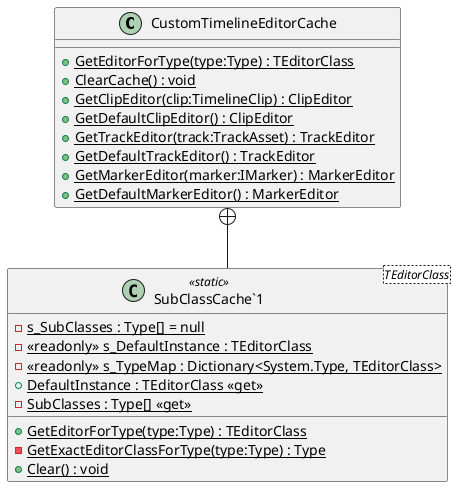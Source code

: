 @startuml
class CustomTimelineEditorCache {
    + {static} GetEditorForType(type:Type) : TEditorClass
    + {static} ClearCache() : void
    + {static} GetClipEditor(clip:TimelineClip) : ClipEditor
    + {static} GetDefaultClipEditor() : ClipEditor
    + {static} GetTrackEditor(track:TrackAsset) : TrackEditor
    + {static} GetDefaultTrackEditor() : TrackEditor
    + {static} GetMarkerEditor(marker:IMarker) : MarkerEditor
    + {static} GetDefaultMarkerEditor() : MarkerEditor
}
class "SubClassCache`1"<TEditorClass> <<static>> {
    - {static} s_SubClasses : Type[] = null
    - {static} <<readonly>> s_DefaultInstance : TEditorClass
    - {static} <<readonly>> s_TypeMap : Dictionary<System.Type, TEditorClass>
    + {static} DefaultInstance : TEditorClass <<get>>
    {static} - SubClasses : Type[] <<get>>
    + {static} GetEditorForType(type:Type) : TEditorClass
    - {static} GetExactEditorClassForType(type:Type) : Type
    + {static} Clear() : void
}
CustomTimelineEditorCache +-- "SubClassCache`1"
@enduml

